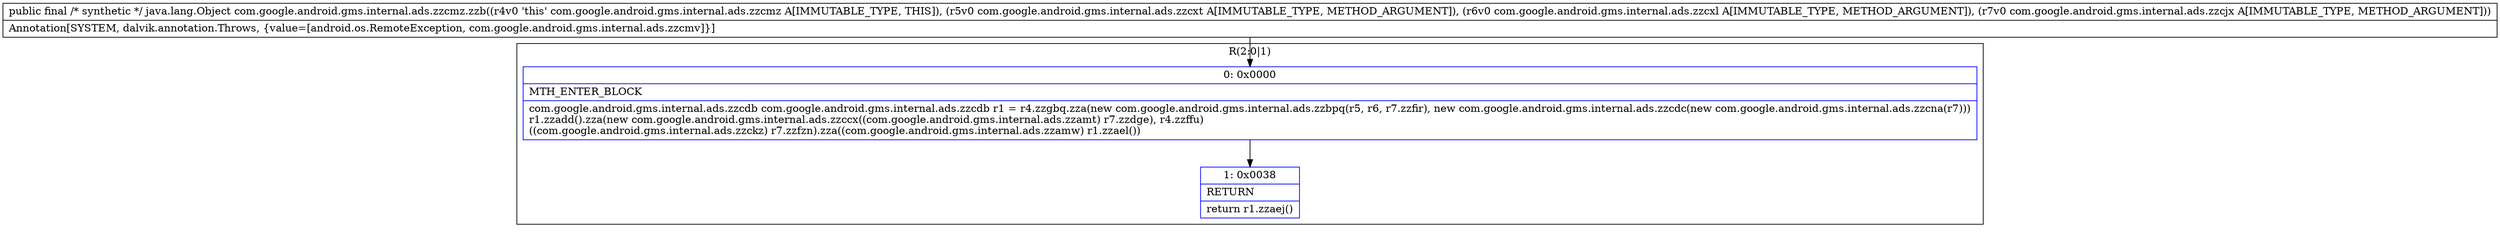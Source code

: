 digraph "CFG forcom.google.android.gms.internal.ads.zzcmz.zzb(Lcom\/google\/android\/gms\/internal\/ads\/zzcxt;Lcom\/google\/android\/gms\/internal\/ads\/zzcxl;Lcom\/google\/android\/gms\/internal\/ads\/zzcjx;)Ljava\/lang\/Object;" {
subgraph cluster_Region_1889042735 {
label = "R(2:0|1)";
node [shape=record,color=blue];
Node_0 [shape=record,label="{0\:\ 0x0000|MTH_ENTER_BLOCK\l|com.google.android.gms.internal.ads.zzcdb com.google.android.gms.internal.ads.zzcdb r1 = r4.zzgbq.zza(new com.google.android.gms.internal.ads.zzbpq(r5, r6, r7.zzfir), new com.google.android.gms.internal.ads.zzcdc(new com.google.android.gms.internal.ads.zzcna(r7)))\lr1.zzadd().zza(new com.google.android.gms.internal.ads.zzccx((com.google.android.gms.internal.ads.zzamt) r7.zzdge), r4.zzffu)\l((com.google.android.gms.internal.ads.zzckz) r7.zzfzn).zza((com.google.android.gms.internal.ads.zzamw) r1.zzael())\l}"];
Node_1 [shape=record,label="{1\:\ 0x0038|RETURN\l|return r1.zzaej()\l}"];
}
MethodNode[shape=record,label="{public final \/* synthetic *\/ java.lang.Object com.google.android.gms.internal.ads.zzcmz.zzb((r4v0 'this' com.google.android.gms.internal.ads.zzcmz A[IMMUTABLE_TYPE, THIS]), (r5v0 com.google.android.gms.internal.ads.zzcxt A[IMMUTABLE_TYPE, METHOD_ARGUMENT]), (r6v0 com.google.android.gms.internal.ads.zzcxl A[IMMUTABLE_TYPE, METHOD_ARGUMENT]), (r7v0 com.google.android.gms.internal.ads.zzcjx A[IMMUTABLE_TYPE, METHOD_ARGUMENT]))  | Annotation[SYSTEM, dalvik.annotation.Throws, \{value=[android.os.RemoteException, com.google.android.gms.internal.ads.zzcmv]\}]\l}"];
MethodNode -> Node_0;
Node_0 -> Node_1;
}

